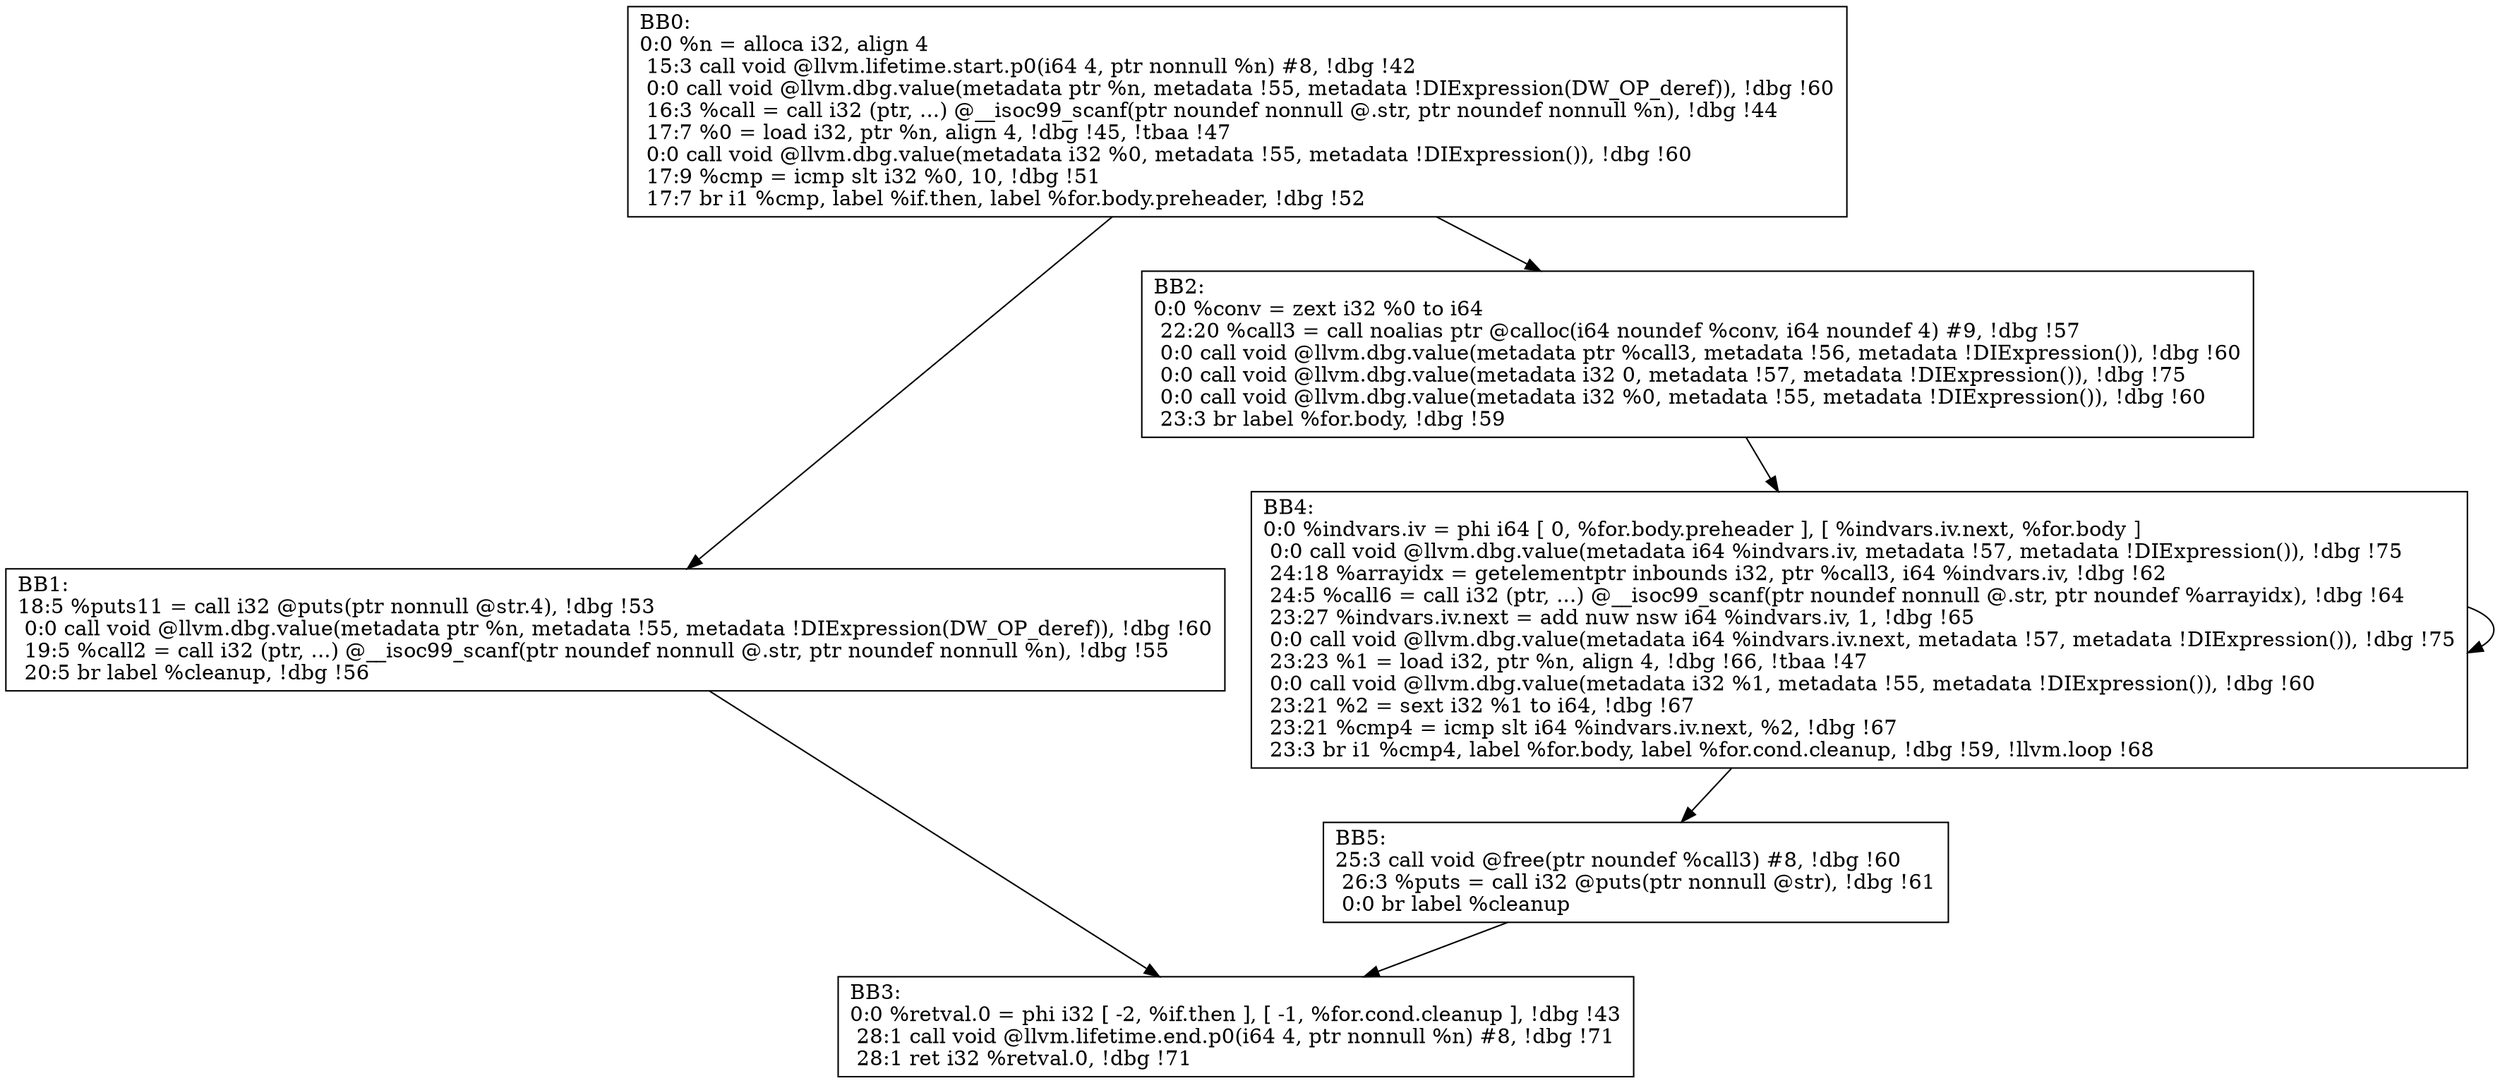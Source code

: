 digraph "CFG for'usep' function" {
	BB0-> BB1;
	BB0-> BB2;
	BB1-> BB3;
	BB2-> BB4;
	BB4-> BB4;
	BB4-> BB5;
	BB5-> BB3;
	BB0 [shape=record, label="{BB0:\l0:0   %n = alloca i32, align 4\l 15:3   call void @llvm.lifetime.start.p0(i64 4, ptr nonnull %n) #8, !dbg !42\l 0:0   call void @llvm.dbg.value(metadata ptr %n, metadata !55, metadata !DIExpression(DW_OP_deref)), !dbg !60\l 16:3   %call = call i32 (ptr, ...) @__isoc99_scanf(ptr noundef nonnull @.str, ptr noundef nonnull %n), !dbg !44\l 17:7   %0 = load i32, ptr %n, align 4, !dbg !45, !tbaa !47\l 0:0   call void @llvm.dbg.value(metadata i32 %0, metadata !55, metadata !DIExpression()), !dbg !60\l 17:9   %cmp = icmp slt i32 %0, 10, !dbg !51\l 17:7   br i1 %cmp, label %if.then, label %for.body.preheader, !dbg !52\l }"];
	BB1 [shape=record, label="{BB1:\l18:5   %puts11 = call i32 @puts(ptr nonnull @str.4), !dbg !53\l 0:0   call void @llvm.dbg.value(metadata ptr %n, metadata !55, metadata !DIExpression(DW_OP_deref)), !dbg !60\l 19:5   %call2 = call i32 (ptr, ...) @__isoc99_scanf(ptr noundef nonnull @.str, ptr noundef nonnull %n), !dbg !55\l 20:5   br label %cleanup, !dbg !56\l }"];
	BB2 [shape=record, label="{BB2:\l0:0   %conv = zext i32 %0 to i64\l 22:20   %call3 = call noalias ptr @calloc(i64 noundef %conv, i64 noundef 4) #9, !dbg !57\l 0:0   call void @llvm.dbg.value(metadata ptr %call3, metadata !56, metadata !DIExpression()), !dbg !60\l 0:0   call void @llvm.dbg.value(metadata i32 0, metadata !57, metadata !DIExpression()), !dbg !75\l 0:0   call void @llvm.dbg.value(metadata i32 %0, metadata !55, metadata !DIExpression()), !dbg !60\l 23:3   br label %for.body, !dbg !59\l }"];
	BB3 [shape=record, label="{BB3:\l0:0   %retval.0 = phi i32 [ -2, %if.then ], [ -1, %for.cond.cleanup ], !dbg !43\l 28:1   call void @llvm.lifetime.end.p0(i64 4, ptr nonnull %n) #8, !dbg !71\l 28:1   ret i32 %retval.0, !dbg !71\l }"];
	BB4 [shape=record, label="{BB4:\l0:0   %indvars.iv = phi i64 [ 0, %for.body.preheader ], [ %indvars.iv.next, %for.body ]\l 0:0   call void @llvm.dbg.value(metadata i64 %indvars.iv, metadata !57, metadata !DIExpression()), !dbg !75\l 24:18   %arrayidx = getelementptr inbounds i32, ptr %call3, i64 %indvars.iv, !dbg !62\l 24:5   %call6 = call i32 (ptr, ...) @__isoc99_scanf(ptr noundef nonnull @.str, ptr noundef %arrayidx), !dbg !64\l 23:27   %indvars.iv.next = add nuw nsw i64 %indvars.iv, 1, !dbg !65\l 0:0   call void @llvm.dbg.value(metadata i64 %indvars.iv.next, metadata !57, metadata !DIExpression()), !dbg !75\l 23:23   %1 = load i32, ptr %n, align 4, !dbg !66, !tbaa !47\l 0:0   call void @llvm.dbg.value(metadata i32 %1, metadata !55, metadata !DIExpression()), !dbg !60\l 23:21   %2 = sext i32 %1 to i64, !dbg !67\l 23:21   %cmp4 = icmp slt i64 %indvars.iv.next, %2, !dbg !67\l 23:3   br i1 %cmp4, label %for.body, label %for.cond.cleanup, !dbg !59, !llvm.loop !68\l }"];
	BB5 [shape=record, label="{BB5:\l25:3   call void @free(ptr noundef %call3) #8, !dbg !60\l 26:3   %puts = call i32 @puts(ptr nonnull @str), !dbg !61\l 0:0   br label %cleanup\l }"];
}

